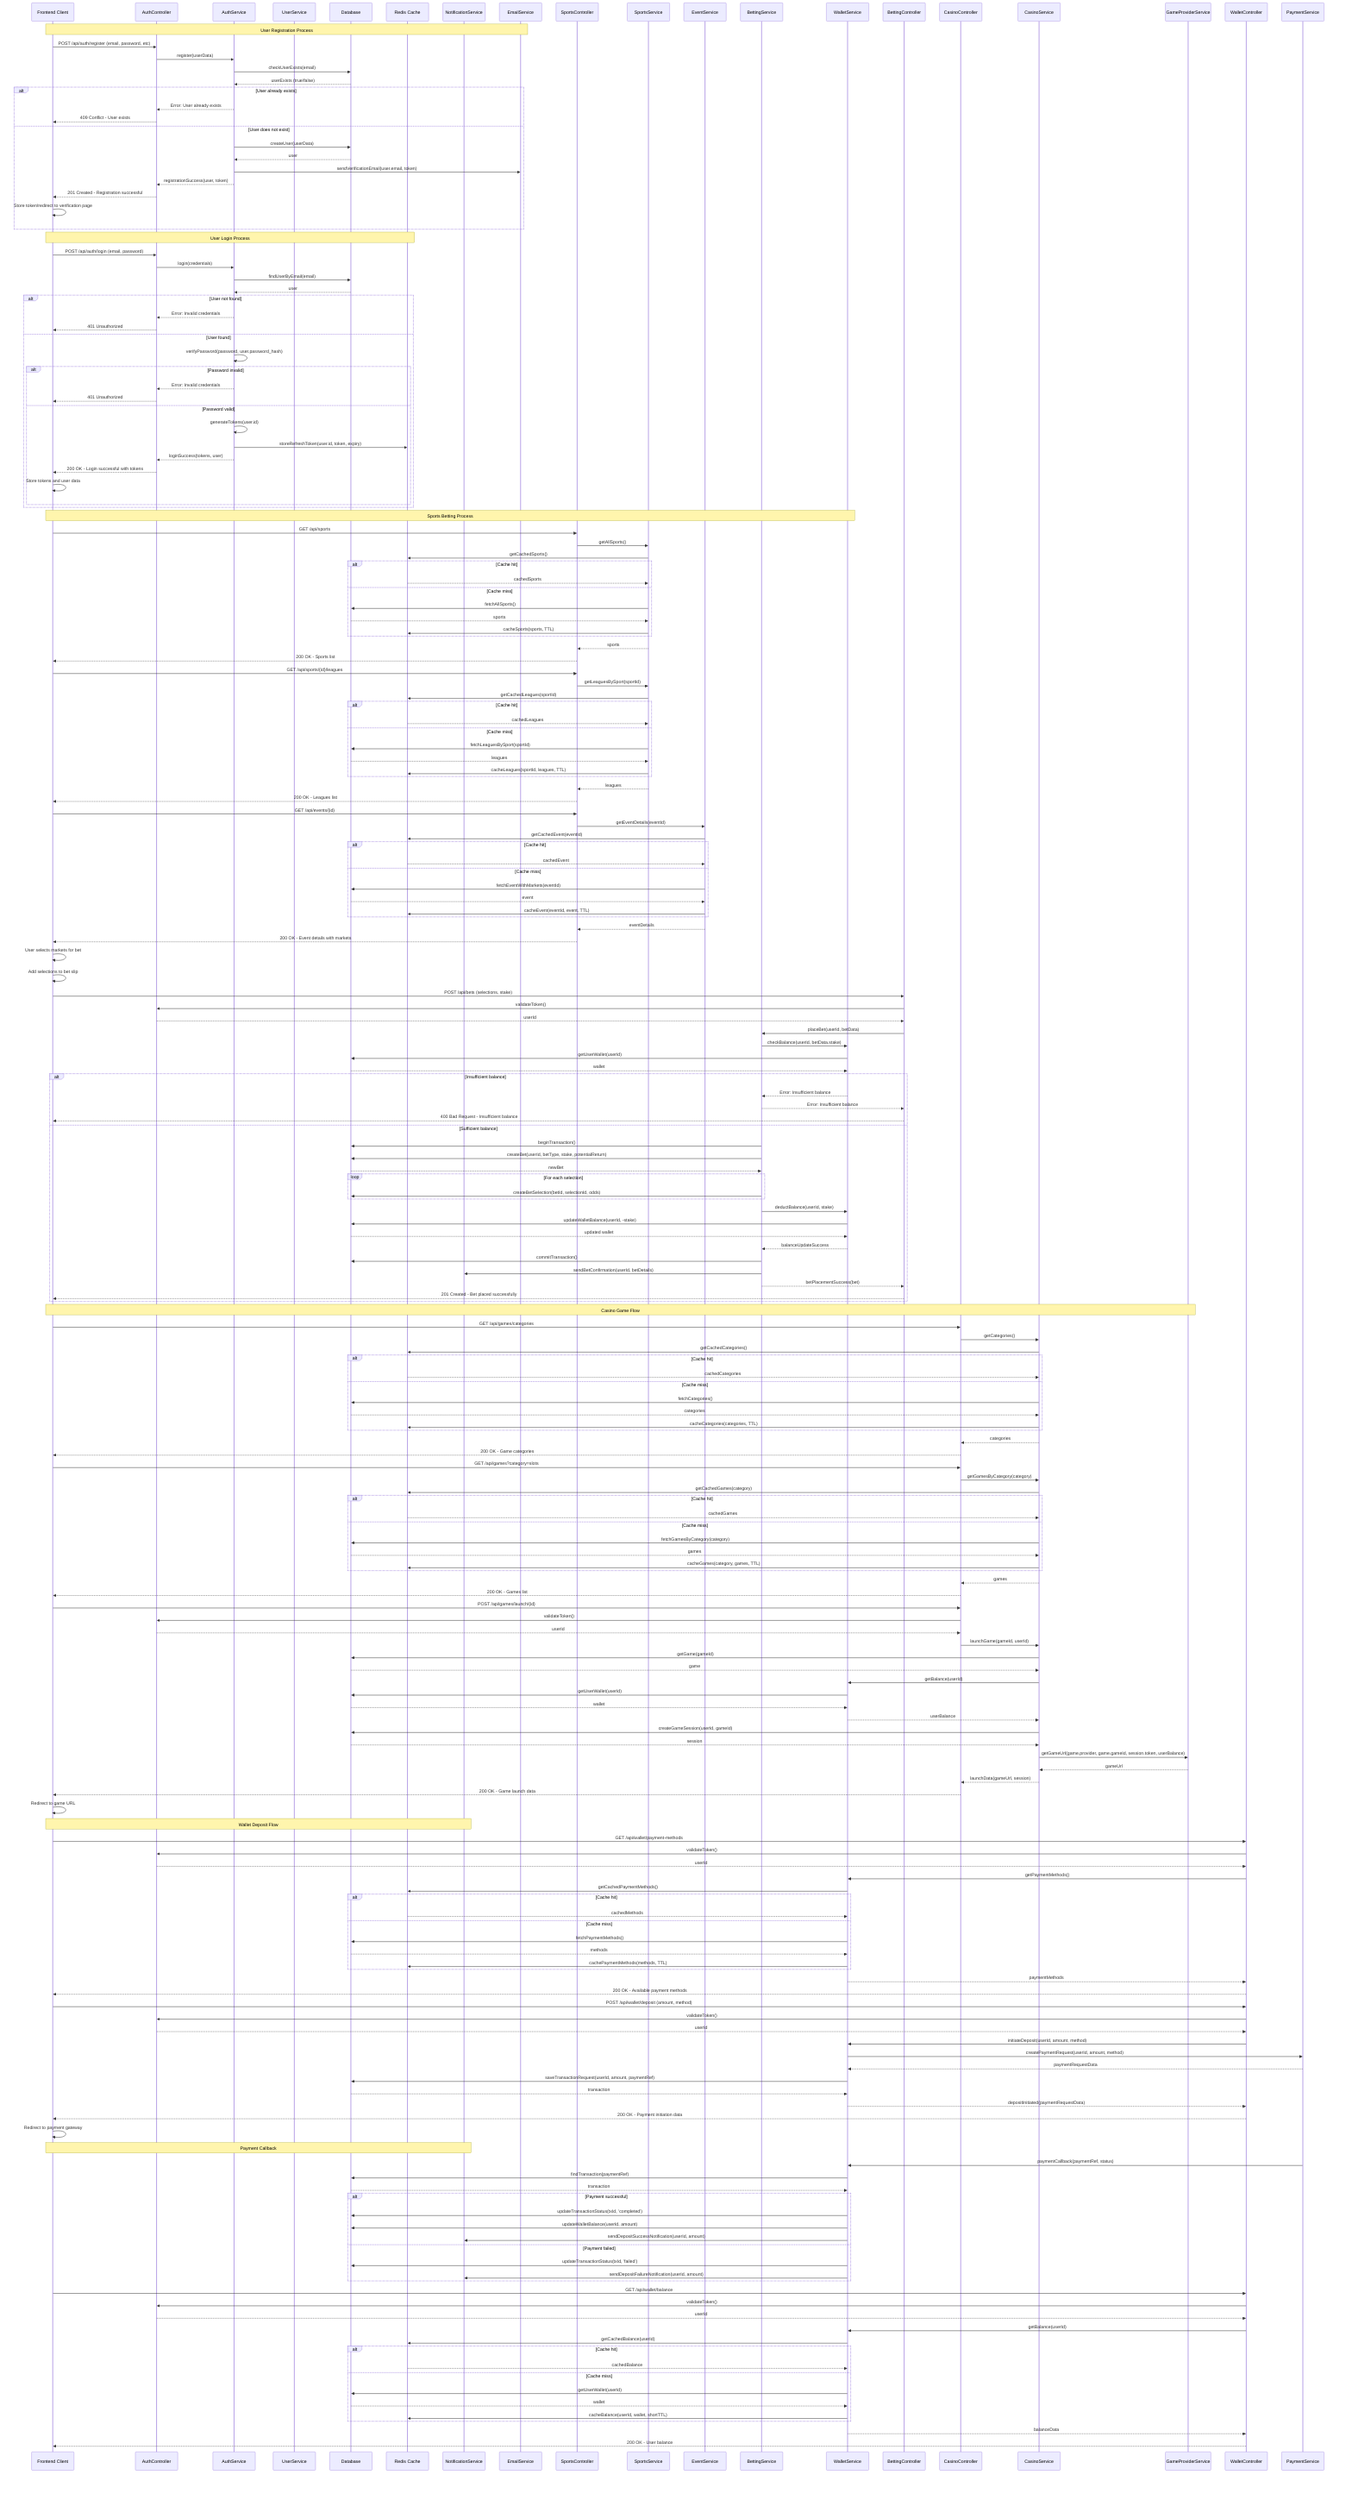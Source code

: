 sequenceDiagram
    participant Client as Frontend Client
    participant AuthC as AuthController
    participant AuthS as AuthService
    participant UserS as UserService
    participant DB as Database
    participant Redis as Redis Cache
    participant NotifS as NotificationService
    participant Email as EmailService
    
    %% User Registration Flow
    note over Client, Email: User Registration Process
    Client->>AuthC: POST /api/auth/register (email, password, etc)
    AuthC->>AuthS: register(userData)
    AuthS->>DB: checkUserExists(email)
    DB-->>AuthS: userExists (true/false)
    alt User already exists
        AuthS-->>AuthC: Error: User already exists
        AuthC-->>Client: 409 Conflict - User exists
    else User does not exist
        AuthS->>DB: createUser(userData)
        DB-->>AuthS: user
        AuthS->>Email: sendVerificationEmail(user.email, token)
        AuthS-->>AuthC: registrationSuccess(user, token)
        AuthC-->>Client: 201 Created - Registration successful
        Client->>Client: Store token/redirect to verification page
    end

    %% Login Flow
    note over Client, Redis: User Login Process
    Client->>AuthC: POST /api/auth/login (email, password)
    AuthC->>AuthS: login(credentials)
    AuthS->>DB: findUserByEmail(email)
    DB-->>AuthS: user
    alt User not found
        AuthS-->>AuthC: Error: Invalid credentials
        AuthC-->>Client: 401 Unauthorized
    else User found
        AuthS->>AuthS: verifyPassword(password, user.password_hash)
        alt Password invalid
            AuthS-->>AuthC: Error: Invalid credentials
            AuthC-->>Client: 401 Unauthorized
        else Password valid
            AuthS->>AuthS: generateTokens(user.id)
            AuthS->>Redis: storeRefreshToken(user.id, token, expiry)
            AuthS-->>AuthC: loginSuccess(tokens, user)
            AuthC-->>Client: 200 OK - Login successful with tokens
            Client->>Client: Store tokens and user data
        end
    end

    %% Sports Betting Flow
    participant SportC as SportsController
    participant SportS as SportsService
    participant EventS as EventService
    participant BetS as BettingService
    participant WalletS as WalletService

    note over Client, WalletS: Sports Betting Process
    Client->>SportC: GET /api/sports
    SportC->>SportS: getAllSports()
    SportS->>Redis: getCachedSports()
    alt Cache hit
        Redis-->>SportS: cachedSports
    else Cache miss
        SportS->>DB: fetchAllSports()
        DB-->>SportS: sports
        SportS->>Redis: cacheSports(sports, TTL)
    end
    SportS-->>SportC: sports
    SportC-->>Client: 200 OK - Sports list

    Client->>SportC: GET /api/sports/{id}/leagues
    SportC->>SportS: getLeaguesBySport(sportId)
    SportS->>Redis: getCachedLeagues(sportId)
    alt Cache hit
        Redis-->>SportS: cachedLeagues
    else Cache miss
        SportS->>DB: fetchLeaguesBySport(sportId)
        DB-->>SportS: leagues
        SportS->>Redis: cacheLeagues(sportId, leagues, TTL)
    end
    SportS-->>SportC: leagues
    SportC-->>Client: 200 OK - Leagues list

    Client->>SportC: GET /api/events/{id}
    SportC->>EventS: getEventDetails(eventId)
    EventS->>Redis: getCachedEvent(eventId)
    alt Cache hit
        Redis-->>EventS: cachedEvent
    else Cache miss
        EventS->>DB: fetchEventWithMarkets(eventId)
        DB-->>EventS: event
        EventS->>Redis: cacheEvent(eventId, event, TTL)
    end
    EventS-->>SportC: eventDetails
    SportC-->>Client: 200 OK - Event details with markets

    Client->>Client: User selects markets for bet
    Client->>Client: Add selections to bet slip

    participant BetC as BettingController
    
    Client->>BetC: POST /api/bets (selections, stake)
    BetC->>AuthC: validateToken()
    AuthC-->>BetC: userId
    BetC->>BetS: placeBet(userId, betData)
    BetS->>WalletS: checkBalance(userId, betData.stake)
    WalletS->>DB: getUserWallet(userId)
    DB-->>WalletS: wallet
    alt Insufficient balance
        WalletS-->>BetS: Error: Insufficient balance
        BetS-->>BetC: Error: Insufficient balance
        BetC-->>Client: 400 Bad Request - Insufficient balance
    else Sufficient balance
        BetS->>DB: beginTransaction()
        BetS->>DB: createBet(userId, betType, stake, potentialReturn)
        DB-->>BetS: newBet
        loop For each selection
            BetS->>DB: createBetSelection(betId, selectionId, odds)
        end
        BetS->>WalletS: deductBalance(userId, stake)
        WalletS->>DB: updateWalletBalance(userId, -stake)
        DB-->>WalletS: updated wallet
        WalletS-->>BetS: balanceUpdateSuccess
        BetS->>DB: commitTransaction()
        BetS->>NotifS: sendBetConfirmation(userId, betDetails)
        BetS-->>BetC: betPlacementSuccess(bet)
        BetC-->>Client: 201 Created - Bet placed successfully
    end

    %% Casino Game Flow
    participant CasinoC as CasinoController
    participant CasinoS as CasinoService
    participant GameProviderS as GameProviderService
    
    note over Client, GameProviderS: Casino Game Flow
    Client->>CasinoC: GET /api/games/categories
    CasinoC->>CasinoS: getCategories()
    CasinoS->>Redis: getCachedCategories()
    alt Cache hit
        Redis-->>CasinoS: cachedCategories
    else Cache miss
        CasinoS->>DB: fetchCategories()
        DB-->>CasinoS: categories
        CasinoS->>Redis: cacheCategories(categories, TTL)
    end
    CasinoS-->>CasinoC: categories
    CasinoC-->>Client: 200 OK - Game categories

    Client->>CasinoC: GET /api/games?category=slots
    CasinoC->>CasinoS: getGamesByCategory(category)
    CasinoS->>Redis: getCachedGames(category)
    alt Cache hit
        Redis-->>CasinoS: cachedGames
    else Cache miss
        CasinoS->>DB: fetchGamesByCategory(category)
        DB-->>CasinoS: games
        CasinoS->>Redis: cacheGames(category, games, TTL)
    end
    CasinoS-->>CasinoC: games
    CasinoC-->>Client: 200 OK - Games list

    Client->>CasinoC: POST /api/games/launch/{id}
    CasinoC->>AuthC: validateToken()
    AuthC-->>CasinoC: userId
    CasinoC->>CasinoS: launchGame(gameId, userId)
    CasinoS->>DB: getGame(gameId)
    DB-->>CasinoS: game
    CasinoS->>WalletS: getBalance(userId)
    WalletS->>DB: getUserWallet(userId)
    DB-->>WalletS: wallet
    WalletS-->>CasinoS: userBalance
    CasinoS->>DB: createGameSession(userId, gameId)
    DB-->>CasinoS: session
    CasinoS->>GameProviderS: getGameUrl(game.provider, game.gameId, session.token, userBalance)
    GameProviderS-->>CasinoS: gameUrl
    CasinoS-->>CasinoC: launchData(gameUrl, session)
    CasinoC-->>Client: 200 OK - Game launch data
    Client->>Client: Redirect to game URL

    %% Wallet Deposit Flow
    participant WalletC as WalletController
    participant PaymentS as PaymentService
    
    note over Client, NotifS: Wallet Deposit Flow
    Client->>WalletC: GET /api/wallet/payment-methods
    WalletC->>AuthC: validateToken()
    AuthC-->>WalletC: userId
    WalletC->>WalletS: getPaymentMethods()
    WalletS->>Redis: getCachedPaymentMethods()
    alt Cache hit
        Redis-->>WalletS: cachedMethods
    else Cache miss
        WalletS->>DB: fetchPaymentMethods()
        DB-->>WalletS: methods
        WalletS->>Redis: cachePaymentMethods(methods, TTL)
    end
    WalletS-->>WalletC: paymentMethods
    WalletC-->>Client: 200 OK - Available payment methods

    Client->>WalletC: POST /api/wallet/deposit (amount, method)
    WalletC->>AuthC: validateToken()
    AuthC-->>WalletC: userId
    WalletC->>WalletS: initiateDeposit(userId, amount, method)
    WalletS->>PaymentS: createPaymentRequest(userId, amount, method)
    PaymentS-->>WalletS: paymentRequestData
    WalletS->>DB: saveTransactionRequest(userId, amount, paymentRef)
    DB-->>WalletS: transaction
    WalletS-->>WalletC: depositInitiated(paymentRequestData)
    WalletC-->>Client: 200 OK - Payment initiation data
    Client->>Client: Redirect to payment gateway

    note over Client, NotifS: Payment Callback
    PaymentS->>WalletS: paymentCallback(paymentRef, status)
    WalletS->>DB: findTransaction(paymentRef)
    DB-->>WalletS: transaction
    alt Payment successful
        WalletS->>DB: updateTransactionStatus(txId, 'completed')
        WalletS->>DB: updateWalletBalance(userId, amount)
        WalletS->>NotifS: sendDepositSuccessNotification(userId, amount)
    else Payment failed
        WalletS->>DB: updateTransactionStatus(txId, 'failed')
        WalletS->>NotifS: sendDepositFailureNotification(userId, amount)
    end
    
    Client->>WalletC: GET /api/wallet/balance
    WalletC->>AuthC: validateToken()
    AuthC-->>WalletC: userId
    WalletC->>WalletS: getBalance(userId)
    WalletS->>Redis: getCachedBalance(userId)
    alt Cache hit
        Redis-->>WalletS: cachedBalance
    else Cache miss
        WalletS->>DB: getUserWallet(userId)
        DB-->>WalletS: wallet
        WalletS->>Redis: cacheBalance(userId, wallet, shortTTL)
    end
    WalletS-->>WalletC: balanceData
    WalletC-->>Client: 200 OK - User balance